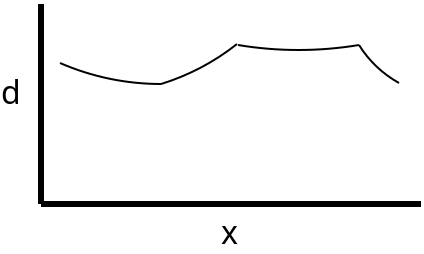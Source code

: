 <?xml version="1.0" encoding="UTF-8"?>
<dia:diagram xmlns:dia="http://www.lysator.liu.se/~alla/dia/"><dia:layer name="Background" visible="true"><dia:object type="Standard - Line" version="0" id="O0"><dia:attribute name="obj_pos"><dia:point val="5,11"/></dia:attribute><dia:attribute name="obj_bb"><dia:rectangle val="4.85,10.85;24.15,11.15"/></dia:attribute><dia:attribute name="conn_endpoints"><dia:point val="5,11"/><dia:point val="24,11"/></dia:attribute><dia:attribute name="numcp"><dia:int val="1"/></dia:attribute><dia:attribute name="line_width"><dia:real val="0.3"/></dia:attribute></dia:object><dia:object type="Standard - Arc" version="0" id="O1"><dia:attribute name="obj_pos"><dia:point val="5.95,3.95"/></dia:attribute><dia:attribute name="obj_bb"><dia:rectangle val="5.891,3.891;11.059,5.05"/></dia:attribute><dia:attribute name="conn_endpoints"><dia:point val="5.95,3.95"/><dia:point val="11,5"/></dia:attribute><dia:attribute name="curve_distance"><dia:real val="0.266"/></dia:attribute></dia:object><dia:object type="Standard - Arc" version="0" id="O2"><dia:attribute name="obj_pos"><dia:point val="11,5"/></dia:attribute><dia:attribute name="obj_bb"><dia:rectangle val="10.932,2.932;14.867,5.068"/></dia:attribute><dia:attribute name="conn_endpoints"><dia:point val="11,5"/><dia:point val="14.8,3"/></dia:attribute><dia:attribute name="curve_distance"><dia:real val="0.2"/></dia:attribute></dia:object><dia:object type="Standard - Arc" version="0" id="O3"><dia:attribute name="obj_pos"><dia:point val="14.85,3.05"/></dia:attribute><dia:attribute name="obj_bb"><dia:rectangle val="14.8,3;20.95,3.35"/></dia:attribute><dia:attribute name="conn_endpoints"><dia:point val="14.85,3.05"/><dia:point val="20.9,3.05"/></dia:attribute><dia:attribute name="curve_distance"><dia:real val="0.25"/></dia:attribute></dia:object><dia:object type="Standard - Arc" version="0" id="O4"><dia:attribute name="obj_pos"><dia:point val="20.9,3.05"/></dia:attribute><dia:attribute name="obj_bb"><dia:rectangle val="20.829,2.979;22.971,5.021"/></dia:attribute><dia:attribute name="conn_endpoints"><dia:point val="20.9,3.05"/><dia:point val="22.9,4.95"/></dia:attribute><dia:attribute name="curve_distance"><dia:real val="0.176"/></dia:attribute></dia:object><dia:object type="Standard - Line" version="0" id="O5"><dia:attribute name="obj_pos"><dia:point val="5,11"/></dia:attribute><dia:attribute name="obj_bb"><dia:rectangle val="4.85,0.85;5.15,11.15"/></dia:attribute><dia:attribute name="conn_endpoints"><dia:point val="5,11"/><dia:point val="5,1"/></dia:attribute><dia:attribute name="numcp"><dia:int val="1"/></dia:attribute><dia:attribute name="line_width"><dia:real val="0.3"/></dia:attribute></dia:object><dia:object type="Standard - Text" version="0" id="O6"><dia:attribute name="obj_pos"><dia:point val="14,13"/></dia:attribute><dia:attribute name="obj_bb"><dia:rectangle val="14,12.35;14,13.35"/></dia:attribute><dia:attribute name="text"><dia:composite type="text"><dia:attribute name="string"><dia:string>##</dia:string></dia:attribute><dia:attribute name="font"><dia:font family="sans" style="0" name="Courier"/></dia:attribute><dia:attribute name="height"><dia:real val="0.8"/></dia:attribute><dia:attribute name="pos"><dia:point val="14,13"/></dia:attribute><dia:attribute name="color"><dia:color val="#000000"/></dia:attribute><dia:attribute name="alignment"><dia:enum val="0"/></dia:attribute></dia:composite></dia:attribute></dia:object><dia:object type="Standard - Text" version="0" id="O7"><dia:attribute name="obj_pos"><dia:point val="3,6"/></dia:attribute><dia:attribute name="obj_bb"><dia:rectangle val="3,4.6;3.95,7"/></dia:attribute><dia:attribute name="text"><dia:composite type="text"><dia:attribute name="string"><dia:string>#d#</dia:string></dia:attribute><dia:attribute name="font"><dia:font family="sans" style="0" name="Courier"/></dia:attribute><dia:attribute name="height"><dia:real val="2"/></dia:attribute><dia:attribute name="pos"><dia:point val="3,6"/></dia:attribute><dia:attribute name="color"><dia:color val="#000000"/></dia:attribute><dia:attribute name="alignment"><dia:enum val="0"/></dia:attribute></dia:composite></dia:attribute></dia:object><dia:object type="Standard - Text" version="0" id="O8"><dia:attribute name="obj_pos"><dia:point val="14,13"/></dia:attribute><dia:attribute name="obj_bb"><dia:rectangle val="14,11.6;14.85,14"/></dia:attribute><dia:attribute name="text"><dia:composite type="text"><dia:attribute name="string"><dia:string>#x#</dia:string></dia:attribute><dia:attribute name="font"><dia:font family="sans" style="0" name="Courier"/></dia:attribute><dia:attribute name="height"><dia:real val="2"/></dia:attribute><dia:attribute name="pos"><dia:point val="14,13"/></dia:attribute><dia:attribute name="color"><dia:color val="#000000"/></dia:attribute><dia:attribute name="alignment"><dia:enum val="0"/></dia:attribute></dia:composite></dia:attribute></dia:object></dia:layer></dia:diagram>
